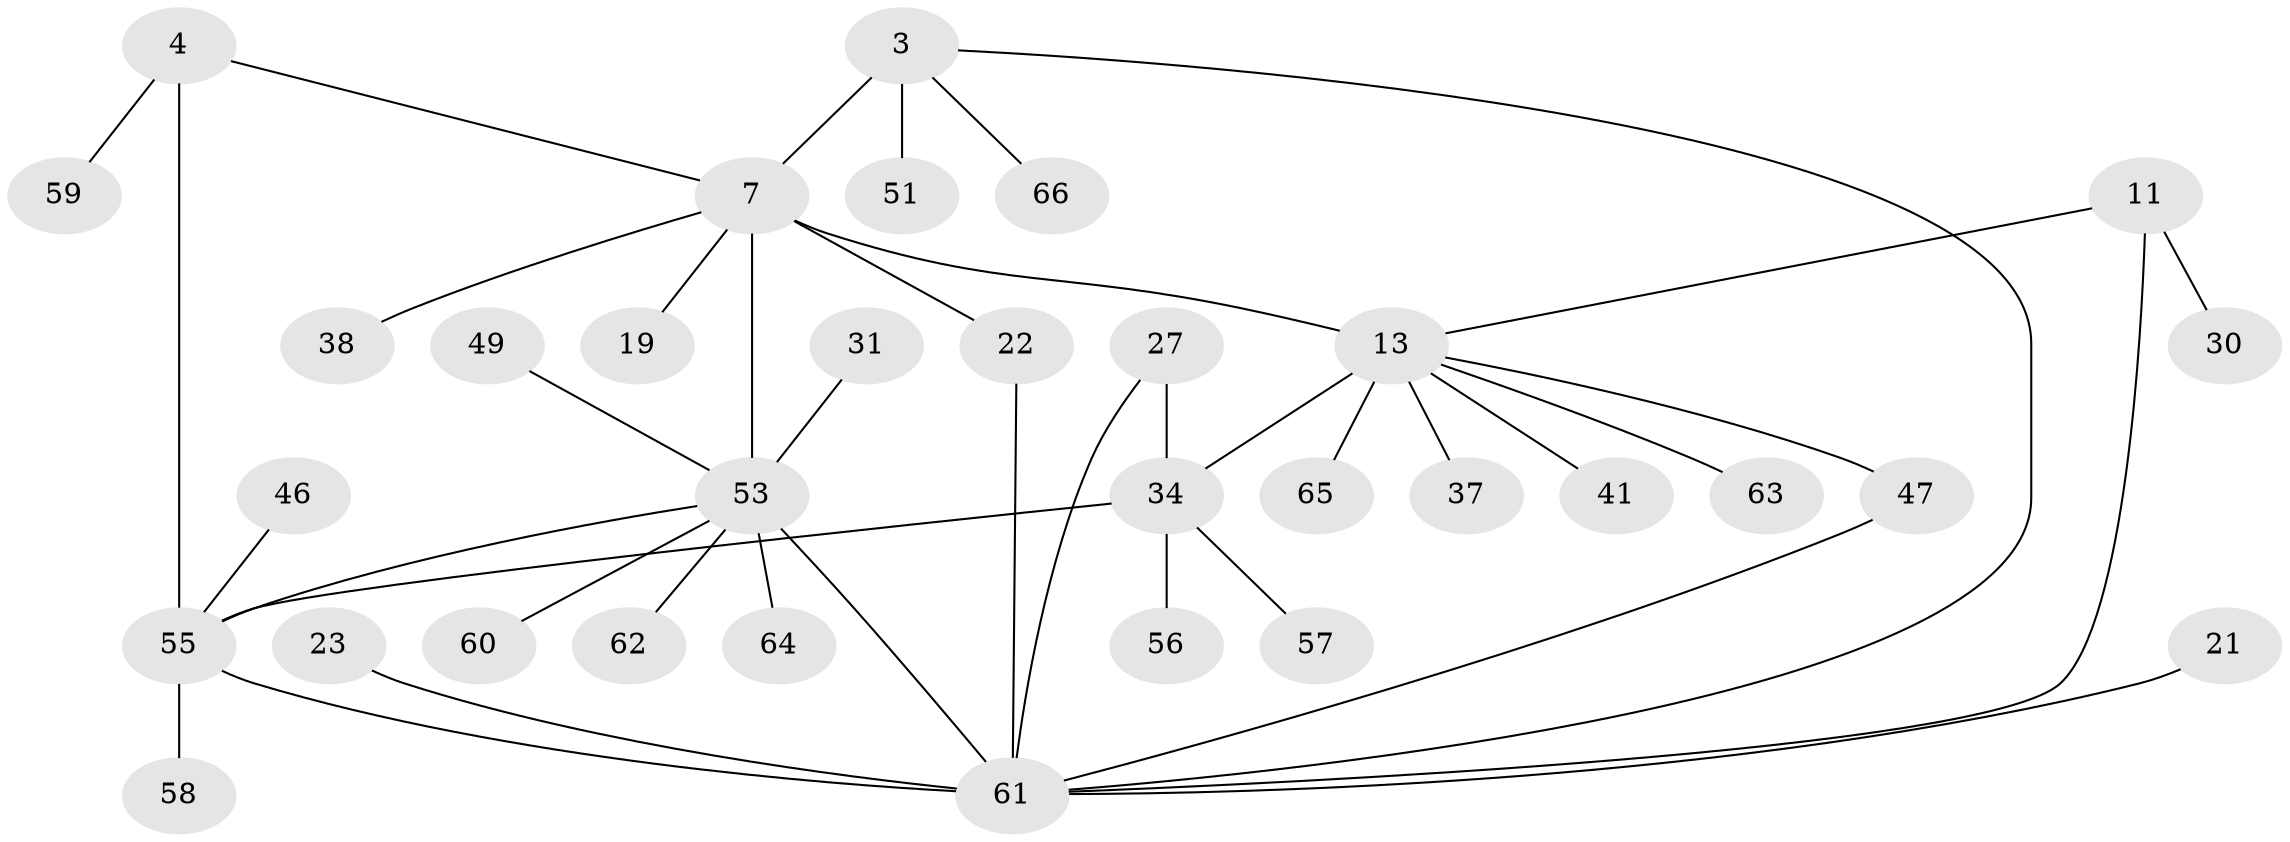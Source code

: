 // original degree distribution, {2: 0.15151515151515152, 6: 0.06060606060606061, 5: 0.045454545454545456, 8: 0.015151515151515152, 7: 0.045454545454545456, 4: 0.06060606060606061, 10: 0.015151515151515152, 3: 0.09090909090909091, 1: 0.5151515151515151}
// Generated by graph-tools (version 1.1) at 2025/54/03/09/25 04:54:54]
// undirected, 33 vertices, 40 edges
graph export_dot {
graph [start="1"]
  node [color=gray90,style=filled];
  3 [super="+1"];
  4;
  7 [super="+2"];
  11;
  13;
  19;
  21;
  22;
  23;
  27;
  30 [super="+29"];
  31;
  34 [super="+15"];
  37;
  38;
  41;
  46;
  47;
  49;
  51;
  53 [super="+52+42+45+9"];
  55 [super="+36"];
  56;
  57 [super="+32+44"];
  58 [super="+40"];
  59;
  60;
  61 [super="+35+12"];
  62;
  63 [super="+48"];
  64;
  65;
  66 [super="+17+26+50+54"];
  3 -- 51;
  3 -- 7 [weight=2];
  3 -- 66;
  3 -- 61;
  4 -- 7 [weight=2];
  4 -- 59;
  4 -- 55 [weight=2];
  7 -- 13 [weight=2];
  7 -- 19;
  7 -- 22;
  7 -- 38;
  7 -- 53 [weight=3];
  11 -- 13;
  11 -- 61 [weight=2];
  11 -- 30;
  13 -- 37;
  13 -- 41;
  13 -- 47;
  13 -- 65;
  13 -- 63;
  13 -- 34 [weight=2];
  21 -- 61;
  22 -- 61;
  23 -- 61;
  27 -- 61;
  27 -- 34;
  31 -- 53;
  34 -- 55;
  34 -- 56;
  34 -- 57;
  46 -- 55;
  47 -- 61;
  49 -- 53;
  53 -- 61 [weight=3];
  53 -- 64;
  53 -- 60;
  53 -- 62;
  53 -- 55;
  55 -- 58;
  55 -- 61;
}
